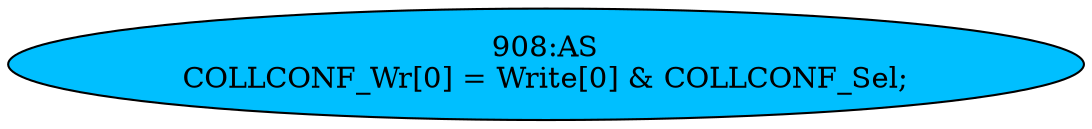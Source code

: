 strict digraph "" {
	node [label="\N"];
	"908:AS"	 [ast="<pyverilog.vparser.ast.Assign object at 0x7fbdee0e20d0>",
		def_var="['COLLCONF_Wr']",
		fillcolor=deepskyblue,
		label="908:AS
COLLCONF_Wr[0] = Write[0] & COLLCONF_Sel;",
		statements="[]",
		style=filled,
		typ=Assign,
		use_var="['Write', 'COLLCONF_Sel']"];
}
